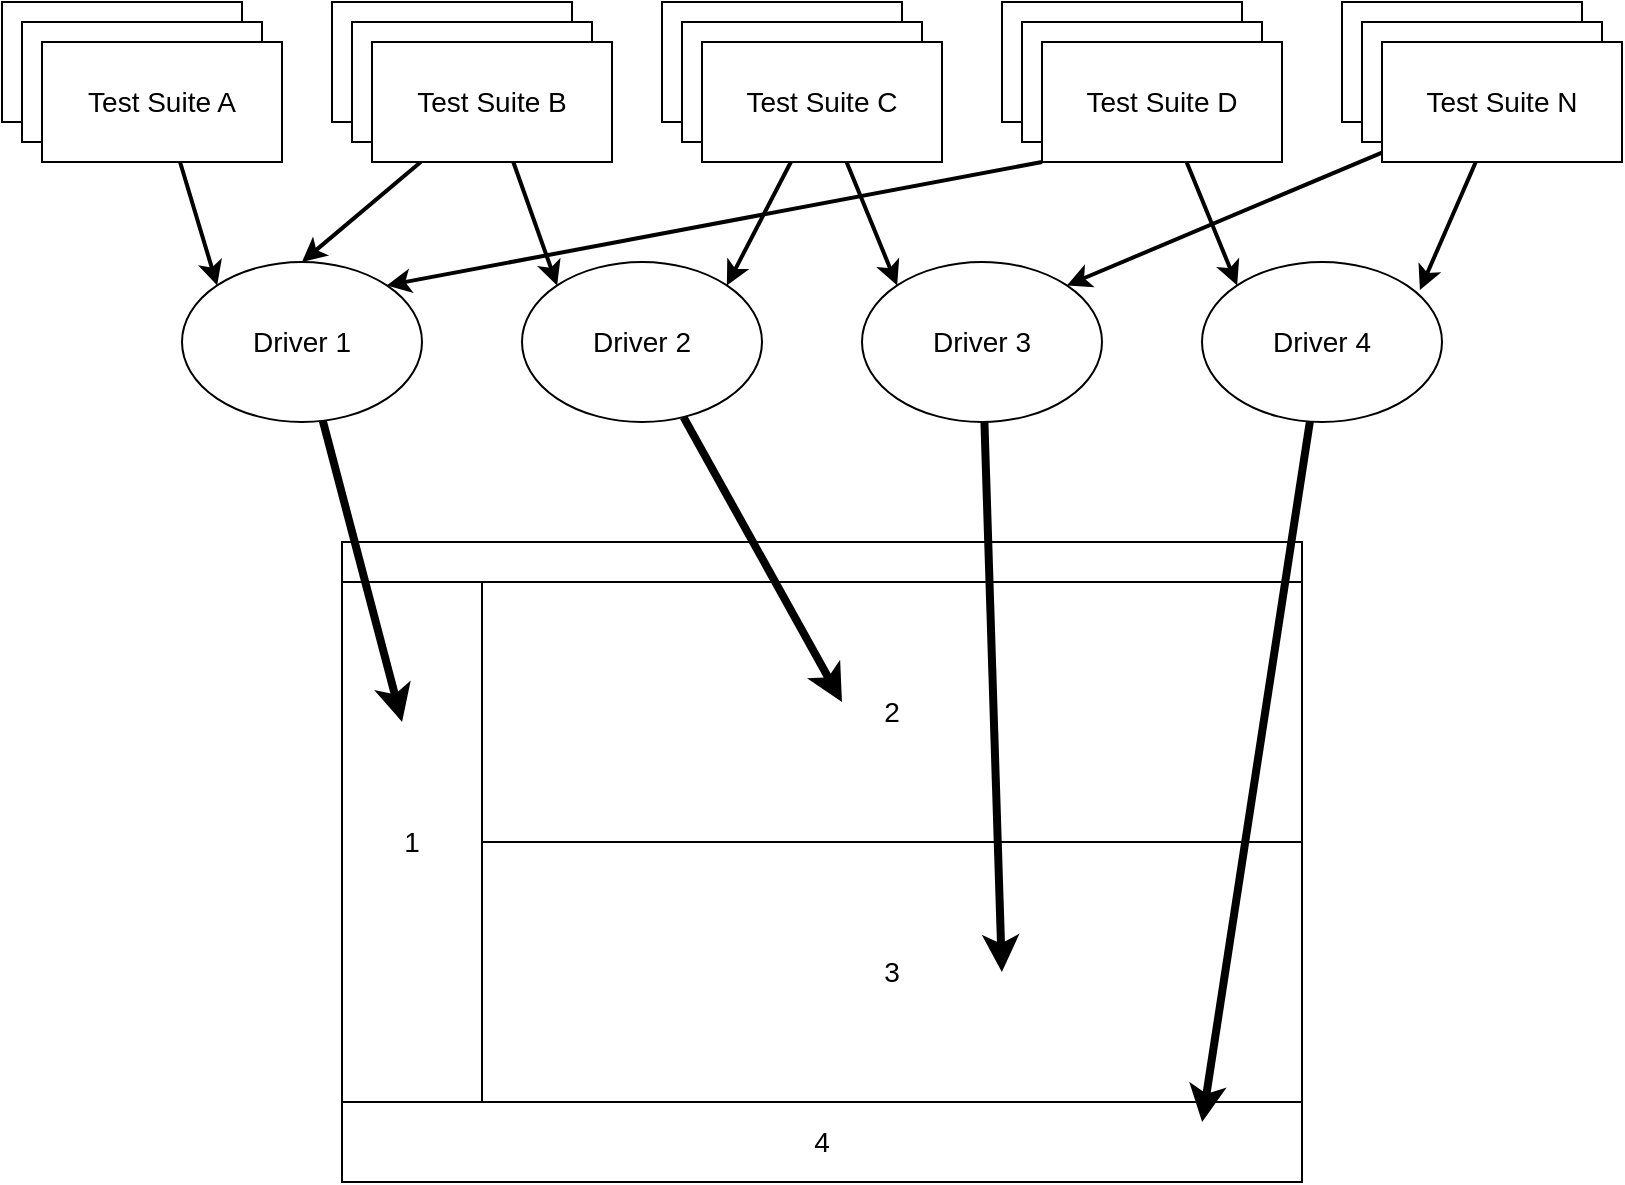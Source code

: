 <mxfile version="24.0.4" type="device">
  <diagram name="Page-1" id="jiULLYSCaZEBRxu0RAGW">
    <mxGraphModel dx="1418" dy="820" grid="1" gridSize="10" guides="1" tooltips="1" connect="1" arrows="1" fold="1" page="1" pageScale="1" pageWidth="850" pageHeight="1100" math="0" shadow="0">
      <root>
        <mxCell id="0" />
        <mxCell id="1" parent="0" />
        <mxCell id="cBxL_fdfCvN-SQ6gsZ_c-1" value="" style="rounded=0;whiteSpace=wrap;html=1;" vertex="1" parent="1">
          <mxGeometry x="30" y="170" width="120" height="60" as="geometry" />
        </mxCell>
        <mxCell id="cBxL_fdfCvN-SQ6gsZ_c-2" value="" style="rounded=0;whiteSpace=wrap;html=1;" vertex="1" parent="1">
          <mxGeometry x="40" y="180" width="120" height="60" as="geometry" />
        </mxCell>
        <mxCell id="cBxL_fdfCvN-SQ6gsZ_c-31" style="rounded=0;orthogonalLoop=1;jettySize=auto;html=1;entryX=0;entryY=0;entryDx=0;entryDy=0;strokeWidth=2;" edge="1" parent="1" source="cBxL_fdfCvN-SQ6gsZ_c-3" target="cBxL_fdfCvN-SQ6gsZ_c-19">
          <mxGeometry relative="1" as="geometry" />
        </mxCell>
        <mxCell id="cBxL_fdfCvN-SQ6gsZ_c-3" value="&lt;font style=&quot;font-size: 14px;&quot;&gt;Test Suite A&lt;/font&gt;" style="rounded=0;whiteSpace=wrap;html=1;" vertex="1" parent="1">
          <mxGeometry x="50" y="190" width="120" height="60" as="geometry" />
        </mxCell>
        <mxCell id="cBxL_fdfCvN-SQ6gsZ_c-7" value="" style="rounded=0;whiteSpace=wrap;html=1;" vertex="1" parent="1">
          <mxGeometry x="195" y="170" width="120" height="60" as="geometry" />
        </mxCell>
        <mxCell id="cBxL_fdfCvN-SQ6gsZ_c-8" value="" style="rounded=0;whiteSpace=wrap;html=1;" vertex="1" parent="1">
          <mxGeometry x="205" y="180" width="120" height="60" as="geometry" />
        </mxCell>
        <mxCell id="cBxL_fdfCvN-SQ6gsZ_c-32" style="rounded=0;orthogonalLoop=1;jettySize=auto;html=1;entryX=0.5;entryY=0;entryDx=0;entryDy=0;strokeWidth=2;" edge="1" parent="1" source="cBxL_fdfCvN-SQ6gsZ_c-9" target="cBxL_fdfCvN-SQ6gsZ_c-19">
          <mxGeometry relative="1" as="geometry" />
        </mxCell>
        <mxCell id="cBxL_fdfCvN-SQ6gsZ_c-35" style="rounded=0;orthogonalLoop=1;jettySize=auto;html=1;entryX=0;entryY=0;entryDx=0;entryDy=0;strokeWidth=2;" edge="1" parent="1" source="cBxL_fdfCvN-SQ6gsZ_c-9" target="cBxL_fdfCvN-SQ6gsZ_c-20">
          <mxGeometry relative="1" as="geometry" />
        </mxCell>
        <mxCell id="cBxL_fdfCvN-SQ6gsZ_c-9" value="&lt;font style=&quot;font-size: 14px;&quot;&gt;Test Suite B&lt;/font&gt;" style="rounded=0;whiteSpace=wrap;html=1;" vertex="1" parent="1">
          <mxGeometry x="215" y="190" width="120" height="60" as="geometry" />
        </mxCell>
        <mxCell id="cBxL_fdfCvN-SQ6gsZ_c-10" value="" style="rounded=0;whiteSpace=wrap;html=1;" vertex="1" parent="1">
          <mxGeometry x="360" y="170" width="120" height="60" as="geometry" />
        </mxCell>
        <mxCell id="cBxL_fdfCvN-SQ6gsZ_c-11" value="" style="rounded=0;whiteSpace=wrap;html=1;" vertex="1" parent="1">
          <mxGeometry x="370" y="180" width="120" height="60" as="geometry" />
        </mxCell>
        <mxCell id="cBxL_fdfCvN-SQ6gsZ_c-36" style="rounded=0;orthogonalLoop=1;jettySize=auto;html=1;entryX=1;entryY=0;entryDx=0;entryDy=0;strokeWidth=2;" edge="1" parent="1" source="cBxL_fdfCvN-SQ6gsZ_c-12" target="cBxL_fdfCvN-SQ6gsZ_c-20">
          <mxGeometry relative="1" as="geometry" />
        </mxCell>
        <mxCell id="cBxL_fdfCvN-SQ6gsZ_c-37" style="rounded=0;orthogonalLoop=1;jettySize=auto;html=1;entryX=0;entryY=0;entryDx=0;entryDy=0;strokeWidth=2;" edge="1" parent="1" source="cBxL_fdfCvN-SQ6gsZ_c-12" target="cBxL_fdfCvN-SQ6gsZ_c-21">
          <mxGeometry relative="1" as="geometry" />
        </mxCell>
        <mxCell id="cBxL_fdfCvN-SQ6gsZ_c-12" value="&lt;font style=&quot;font-size: 14px;&quot;&gt;Test Suite C&lt;/font&gt;" style="rounded=0;whiteSpace=wrap;html=1;" vertex="1" parent="1">
          <mxGeometry x="380" y="190" width="120" height="60" as="geometry" />
        </mxCell>
        <mxCell id="cBxL_fdfCvN-SQ6gsZ_c-13" value="" style="rounded=0;whiteSpace=wrap;html=1;" vertex="1" parent="1">
          <mxGeometry x="530" y="170" width="120" height="60" as="geometry" />
        </mxCell>
        <mxCell id="cBxL_fdfCvN-SQ6gsZ_c-14" value="" style="rounded=0;whiteSpace=wrap;html=1;" vertex="1" parent="1">
          <mxGeometry x="540" y="180" width="120" height="60" as="geometry" />
        </mxCell>
        <mxCell id="cBxL_fdfCvN-SQ6gsZ_c-33" style="rounded=0;orthogonalLoop=1;jettySize=auto;html=1;entryX=1;entryY=0;entryDx=0;entryDy=0;exitX=0;exitY=1;exitDx=0;exitDy=0;strokeWidth=2;" edge="1" parent="1" source="cBxL_fdfCvN-SQ6gsZ_c-15" target="cBxL_fdfCvN-SQ6gsZ_c-19">
          <mxGeometry relative="1" as="geometry" />
        </mxCell>
        <mxCell id="cBxL_fdfCvN-SQ6gsZ_c-40" style="rounded=0;orthogonalLoop=1;jettySize=auto;html=1;entryX=0;entryY=0;entryDx=0;entryDy=0;strokeWidth=2;" edge="1" parent="1" source="cBxL_fdfCvN-SQ6gsZ_c-15" target="cBxL_fdfCvN-SQ6gsZ_c-22">
          <mxGeometry relative="1" as="geometry" />
        </mxCell>
        <mxCell id="cBxL_fdfCvN-SQ6gsZ_c-15" value="&lt;font style=&quot;font-size: 14px;&quot;&gt;Test Suite D&lt;/font&gt;" style="rounded=0;whiteSpace=wrap;html=1;" vertex="1" parent="1">
          <mxGeometry x="550" y="190" width="120" height="60" as="geometry" />
        </mxCell>
        <mxCell id="cBxL_fdfCvN-SQ6gsZ_c-16" value="" style="rounded=0;whiteSpace=wrap;html=1;" vertex="1" parent="1">
          <mxGeometry x="700" y="170" width="120" height="60" as="geometry" />
        </mxCell>
        <mxCell id="cBxL_fdfCvN-SQ6gsZ_c-17" value="" style="rounded=0;whiteSpace=wrap;html=1;" vertex="1" parent="1">
          <mxGeometry x="710" y="180" width="120" height="60" as="geometry" />
        </mxCell>
        <mxCell id="cBxL_fdfCvN-SQ6gsZ_c-38" style="rounded=0;orthogonalLoop=1;jettySize=auto;html=1;entryX=1;entryY=0;entryDx=0;entryDy=0;strokeWidth=2;" edge="1" parent="1" source="cBxL_fdfCvN-SQ6gsZ_c-18" target="cBxL_fdfCvN-SQ6gsZ_c-21">
          <mxGeometry relative="1" as="geometry" />
        </mxCell>
        <mxCell id="cBxL_fdfCvN-SQ6gsZ_c-18" value="&lt;font style=&quot;font-size: 14px;&quot;&gt;Test Suite N&lt;/font&gt;" style="rounded=0;whiteSpace=wrap;html=1;" vertex="1" parent="1">
          <mxGeometry x="720" y="190" width="120" height="60" as="geometry" />
        </mxCell>
        <mxCell id="cBxL_fdfCvN-SQ6gsZ_c-19" value="&lt;font style=&quot;font-size: 14px;&quot;&gt;Driver 1&lt;/font&gt;" style="ellipse;whiteSpace=wrap;html=1;" vertex="1" parent="1">
          <mxGeometry x="120" y="300" width="120" height="80" as="geometry" />
        </mxCell>
        <mxCell id="cBxL_fdfCvN-SQ6gsZ_c-20" value="&lt;font style=&quot;font-size: 14px;&quot;&gt;Driver 2&lt;/font&gt;" style="ellipse;whiteSpace=wrap;html=1;" vertex="1" parent="1">
          <mxGeometry x="290" y="300" width="120" height="80" as="geometry" />
        </mxCell>
        <mxCell id="cBxL_fdfCvN-SQ6gsZ_c-21" value="&lt;font style=&quot;font-size: 14px;&quot;&gt;Driver 3&lt;/font&gt;" style="ellipse;whiteSpace=wrap;html=1;" vertex="1" parent="1">
          <mxGeometry x="460" y="300" width="120" height="80" as="geometry" />
        </mxCell>
        <mxCell id="cBxL_fdfCvN-SQ6gsZ_c-25" value="" style="rounded=0;whiteSpace=wrap;html=1;" vertex="1" parent="1">
          <mxGeometry x="200" y="440" width="480" height="320" as="geometry" />
        </mxCell>
        <mxCell id="cBxL_fdfCvN-SQ6gsZ_c-22" value="&lt;font style=&quot;font-size: 14px;&quot;&gt;Driver 4&lt;/font&gt;" style="ellipse;whiteSpace=wrap;html=1;" vertex="1" parent="1">
          <mxGeometry x="630" y="300" width="120" height="80" as="geometry" />
        </mxCell>
        <mxCell id="cBxL_fdfCvN-SQ6gsZ_c-26" value="&lt;font style=&quot;font-size: 14px;&quot;&gt;4&lt;/font&gt;" style="rounded=0;whiteSpace=wrap;html=1;" vertex="1" parent="1">
          <mxGeometry x="200" y="720" width="480" height="40" as="geometry" />
        </mxCell>
        <mxCell id="cBxL_fdfCvN-SQ6gsZ_c-27" value="&lt;font style=&quot;font-size: 14px;&quot;&gt;1&lt;/font&gt;" style="rounded=0;whiteSpace=wrap;html=1;" vertex="1" parent="1">
          <mxGeometry x="200" y="460" width="70" height="260" as="geometry" />
        </mxCell>
        <mxCell id="cBxL_fdfCvN-SQ6gsZ_c-28" value="&lt;font style=&quot;font-size: 14px;&quot;&gt;3&lt;/font&gt;" style="rounded=0;whiteSpace=wrap;html=1;" vertex="1" parent="1">
          <mxGeometry x="270" y="590" width="410" height="130" as="geometry" />
        </mxCell>
        <mxCell id="cBxL_fdfCvN-SQ6gsZ_c-29" value="" style="rounded=0;whiteSpace=wrap;html=1;" vertex="1" parent="1">
          <mxGeometry x="200" y="440" width="480" height="20" as="geometry" />
        </mxCell>
        <mxCell id="cBxL_fdfCvN-SQ6gsZ_c-30" value="&lt;font style=&quot;font-size: 14px;&quot;&gt;2&lt;/font&gt;" style="rounded=0;whiteSpace=wrap;html=1;" vertex="1" parent="1">
          <mxGeometry x="270" y="460" width="410" height="130" as="geometry" />
        </mxCell>
        <mxCell id="cBxL_fdfCvN-SQ6gsZ_c-39" style="rounded=0;orthogonalLoop=1;jettySize=auto;html=1;entryX=0.908;entryY=0.175;entryDx=0;entryDy=0;entryPerimeter=0;strokeWidth=2;" edge="1" parent="1" source="cBxL_fdfCvN-SQ6gsZ_c-18" target="cBxL_fdfCvN-SQ6gsZ_c-22">
          <mxGeometry relative="1" as="geometry" />
        </mxCell>
        <mxCell id="cBxL_fdfCvN-SQ6gsZ_c-41" style="rounded=0;orthogonalLoop=1;jettySize=auto;html=1;entryX=0.429;entryY=0.269;entryDx=0;entryDy=0;entryPerimeter=0;strokeWidth=4;" edge="1" parent="1" source="cBxL_fdfCvN-SQ6gsZ_c-19" target="cBxL_fdfCvN-SQ6gsZ_c-27">
          <mxGeometry relative="1" as="geometry" />
        </mxCell>
        <mxCell id="cBxL_fdfCvN-SQ6gsZ_c-42" style="rounded=0;orthogonalLoop=1;jettySize=auto;html=1;entryX=0.439;entryY=0.462;entryDx=0;entryDy=0;entryPerimeter=0;strokeWidth=4;" edge="1" parent="1" source="cBxL_fdfCvN-SQ6gsZ_c-20" target="cBxL_fdfCvN-SQ6gsZ_c-30">
          <mxGeometry relative="1" as="geometry" />
        </mxCell>
        <mxCell id="cBxL_fdfCvN-SQ6gsZ_c-43" style="rounded=0;orthogonalLoop=1;jettySize=auto;html=1;entryX=0.634;entryY=0.5;entryDx=0;entryDy=0;entryPerimeter=0;strokeWidth=4;" edge="1" parent="1" source="cBxL_fdfCvN-SQ6gsZ_c-21" target="cBxL_fdfCvN-SQ6gsZ_c-28">
          <mxGeometry relative="1" as="geometry" />
        </mxCell>
        <mxCell id="cBxL_fdfCvN-SQ6gsZ_c-44" style="rounded=0;orthogonalLoop=1;jettySize=auto;html=1;entryX=0.896;entryY=0.25;entryDx=0;entryDy=0;entryPerimeter=0;strokeWidth=4;" edge="1" parent="1" source="cBxL_fdfCvN-SQ6gsZ_c-22" target="cBxL_fdfCvN-SQ6gsZ_c-26">
          <mxGeometry relative="1" as="geometry" />
        </mxCell>
      </root>
    </mxGraphModel>
  </diagram>
</mxfile>
